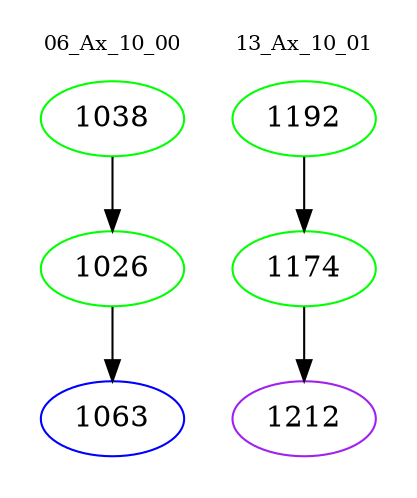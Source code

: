 digraph{
subgraph cluster_0 {
color = white
label = "06_Ax_10_00";
fontsize=10;
T0_1038 [label="1038", color="green"]
T0_1038 -> T0_1026 [color="black"]
T0_1026 [label="1026", color="green"]
T0_1026 -> T0_1063 [color="black"]
T0_1063 [label="1063", color="blue"]
}
subgraph cluster_1 {
color = white
label = "13_Ax_10_01";
fontsize=10;
T1_1192 [label="1192", color="green"]
T1_1192 -> T1_1174 [color="black"]
T1_1174 [label="1174", color="green"]
T1_1174 -> T1_1212 [color="black"]
T1_1212 [label="1212", color="purple"]
}
}
